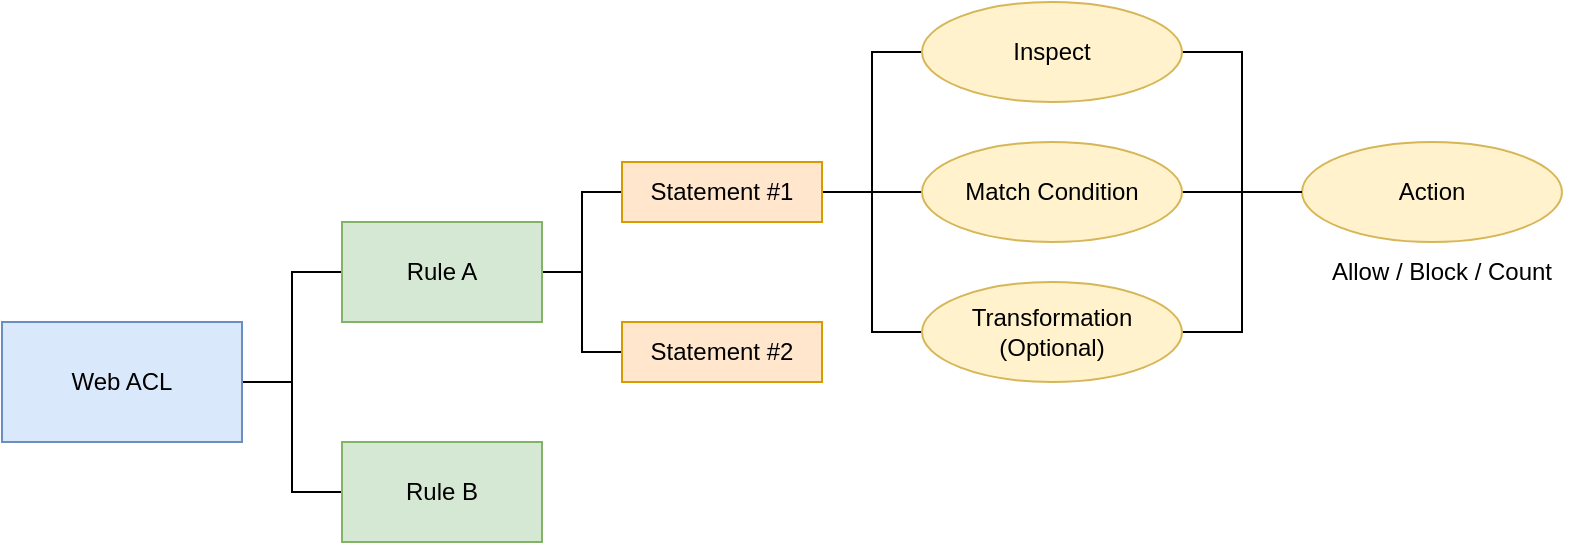 <mxfile version="20.8.16" type="device"><diagram name="페이지-1" id="aVfTsLKJ14Dbc83upgVL"><mxGraphModel dx="1114" dy="877" grid="1" gridSize="10" guides="1" tooltips="1" connect="1" arrows="1" fold="1" page="1" pageScale="1" pageWidth="827" pageHeight="1169" math="0" shadow="0"><root><mxCell id="0"/><mxCell id="1" parent="0"/><mxCell id="3IUR4MOkZx5NdI0XmJcj-12" style="edgeStyle=orthogonalEdgeStyle;rounded=0;orthogonalLoop=1;jettySize=auto;html=1;entryX=0;entryY=0.5;entryDx=0;entryDy=0;endArrow=none;endFill=0;" edge="1" parent="1" source="3IUR4MOkZx5NdI0XmJcj-1" target="3IUR4MOkZx5NdI0XmJcj-2"><mxGeometry relative="1" as="geometry"/></mxCell><mxCell id="3IUR4MOkZx5NdI0XmJcj-13" style="edgeStyle=orthogonalEdgeStyle;rounded=0;orthogonalLoop=1;jettySize=auto;html=1;entryX=0;entryY=0.5;entryDx=0;entryDy=0;endArrow=none;endFill=0;" edge="1" parent="1" source="3IUR4MOkZx5NdI0XmJcj-1" target="3IUR4MOkZx5NdI0XmJcj-3"><mxGeometry relative="1" as="geometry"/></mxCell><mxCell id="3IUR4MOkZx5NdI0XmJcj-1" value="Web ACL" style="rounded=0;whiteSpace=wrap;html=1;fillColor=#dae8fc;strokeColor=#6c8ebf;" vertex="1" parent="1"><mxGeometry x="10" y="250" width="120" height="60" as="geometry"/></mxCell><mxCell id="3IUR4MOkZx5NdI0XmJcj-14" style="edgeStyle=orthogonalEdgeStyle;rounded=0;orthogonalLoop=1;jettySize=auto;html=1;entryX=0;entryY=0.5;entryDx=0;entryDy=0;endArrow=none;endFill=0;" edge="1" parent="1" source="3IUR4MOkZx5NdI0XmJcj-2" target="3IUR4MOkZx5NdI0XmJcj-4"><mxGeometry relative="1" as="geometry"/></mxCell><mxCell id="3IUR4MOkZx5NdI0XmJcj-15" style="edgeStyle=orthogonalEdgeStyle;rounded=0;orthogonalLoop=1;jettySize=auto;html=1;endArrow=none;endFill=0;" edge="1" parent="1" source="3IUR4MOkZx5NdI0XmJcj-2" target="3IUR4MOkZx5NdI0XmJcj-5"><mxGeometry relative="1" as="geometry"/></mxCell><mxCell id="3IUR4MOkZx5NdI0XmJcj-2" value="Rule A" style="rounded=0;whiteSpace=wrap;html=1;fillColor=#d5e8d4;strokeColor=#82b366;" vertex="1" parent="1"><mxGeometry x="180" y="200" width="100" height="50" as="geometry"/></mxCell><mxCell id="3IUR4MOkZx5NdI0XmJcj-3" value="Rule B" style="rounded=0;whiteSpace=wrap;html=1;fillColor=#d5e8d4;strokeColor=#82b366;" vertex="1" parent="1"><mxGeometry x="180" y="310" width="100" height="50" as="geometry"/></mxCell><mxCell id="3IUR4MOkZx5NdI0XmJcj-16" style="edgeStyle=orthogonalEdgeStyle;rounded=0;orthogonalLoop=1;jettySize=auto;html=1;entryX=0;entryY=0.5;entryDx=0;entryDy=0;endArrow=none;endFill=0;" edge="1" parent="1" source="3IUR4MOkZx5NdI0XmJcj-4" target="3IUR4MOkZx5NdI0XmJcj-11"><mxGeometry relative="1" as="geometry"/></mxCell><mxCell id="3IUR4MOkZx5NdI0XmJcj-17" style="edgeStyle=orthogonalEdgeStyle;rounded=0;orthogonalLoop=1;jettySize=auto;html=1;entryX=0;entryY=0.5;entryDx=0;entryDy=0;endArrow=none;endFill=0;" edge="1" parent="1" source="3IUR4MOkZx5NdI0XmJcj-4" target="3IUR4MOkZx5NdI0XmJcj-10"><mxGeometry relative="1" as="geometry"/></mxCell><mxCell id="3IUR4MOkZx5NdI0XmJcj-18" style="edgeStyle=orthogonalEdgeStyle;rounded=0;orthogonalLoop=1;jettySize=auto;html=1;entryX=0;entryY=0.5;entryDx=0;entryDy=0;endArrow=none;endFill=0;" edge="1" parent="1" source="3IUR4MOkZx5NdI0XmJcj-4" target="3IUR4MOkZx5NdI0XmJcj-7"><mxGeometry relative="1" as="geometry"/></mxCell><mxCell id="3IUR4MOkZx5NdI0XmJcj-4" value="Statement #1" style="rounded=0;whiteSpace=wrap;html=1;fillColor=#ffe6cc;strokeColor=#d79b00;" vertex="1" parent="1"><mxGeometry x="320" y="170" width="100" height="30" as="geometry"/></mxCell><mxCell id="3IUR4MOkZx5NdI0XmJcj-5" value="Statement #2" style="rounded=0;whiteSpace=wrap;html=1;fillColor=#ffe6cc;strokeColor=#d79b00;" vertex="1" parent="1"><mxGeometry x="320" y="250" width="100" height="30" as="geometry"/></mxCell><mxCell id="3IUR4MOkZx5NdI0XmJcj-21" style="edgeStyle=orthogonalEdgeStyle;rounded=0;orthogonalLoop=1;jettySize=auto;html=1;entryX=0;entryY=0.5;entryDx=0;entryDy=0;endArrow=none;endFill=0;" edge="1" parent="1" source="3IUR4MOkZx5NdI0XmJcj-7" target="3IUR4MOkZx5NdI0XmJcj-9"><mxGeometry relative="1" as="geometry"/></mxCell><mxCell id="3IUR4MOkZx5NdI0XmJcj-7" value="Transformation&lt;br&gt;(Optional)" style="ellipse;whiteSpace=wrap;html=1;fillColor=#fff2cc;strokeColor=#d6b656;" vertex="1" parent="1"><mxGeometry x="470" y="230" width="130" height="50" as="geometry"/></mxCell><mxCell id="3IUR4MOkZx5NdI0XmJcj-9" value="Action" style="ellipse;whiteSpace=wrap;html=1;fillColor=#fff2cc;strokeColor=#d6b656;" vertex="1" parent="1"><mxGeometry x="660" y="160" width="130" height="50" as="geometry"/></mxCell><mxCell id="3IUR4MOkZx5NdI0XmJcj-20" style="edgeStyle=orthogonalEdgeStyle;rounded=0;orthogonalLoop=1;jettySize=auto;html=1;endArrow=none;endFill=0;" edge="1" parent="1" source="3IUR4MOkZx5NdI0XmJcj-10"><mxGeometry relative="1" as="geometry"><mxPoint x="660" y="185" as="targetPoint"/></mxGeometry></mxCell><mxCell id="3IUR4MOkZx5NdI0XmJcj-10" value="Match Condition" style="ellipse;whiteSpace=wrap;html=1;fillColor=#fff2cc;strokeColor=#d6b656;" vertex="1" parent="1"><mxGeometry x="470" y="160" width="130" height="50" as="geometry"/></mxCell><mxCell id="3IUR4MOkZx5NdI0XmJcj-19" style="edgeStyle=orthogonalEdgeStyle;rounded=0;orthogonalLoop=1;jettySize=auto;html=1;entryX=0;entryY=0.5;entryDx=0;entryDy=0;endArrow=none;endFill=0;" edge="1" parent="1" source="3IUR4MOkZx5NdI0XmJcj-11" target="3IUR4MOkZx5NdI0XmJcj-9"><mxGeometry relative="1" as="geometry"/></mxCell><mxCell id="3IUR4MOkZx5NdI0XmJcj-11" value="Inspect" style="ellipse;whiteSpace=wrap;html=1;fillColor=#fff2cc;strokeColor=#d6b656;" vertex="1" parent="1"><mxGeometry x="470" y="90" width="130" height="50" as="geometry"/></mxCell><mxCell id="3IUR4MOkZx5NdI0XmJcj-22" value="Allow / Block / Count" style="text;html=1;strokeColor=none;fillColor=none;align=center;verticalAlign=middle;whiteSpace=wrap;rounded=0;" vertex="1" parent="1"><mxGeometry x="660" y="210" width="140" height="30" as="geometry"/></mxCell></root></mxGraphModel></diagram></mxfile>